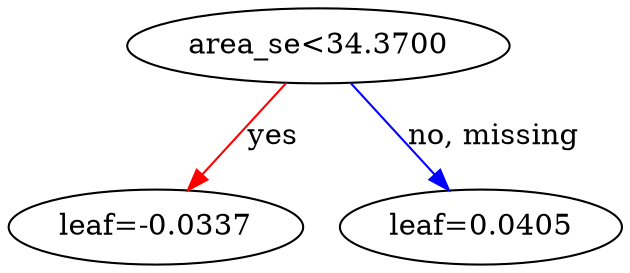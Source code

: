 digraph {
    graph [ rankdir=TB ]
    graph [ rankdir="UD" ]

    0 [ label="area_se<34.3700" ]
    0 -> 1 [label="yes" color="#FF0000"]
    0 -> 2 [label="no, missing" color="#0000FF"]

    1 [ label="leaf=-0.0337" ]

    2 [ label="leaf=0.0405" ]
}
